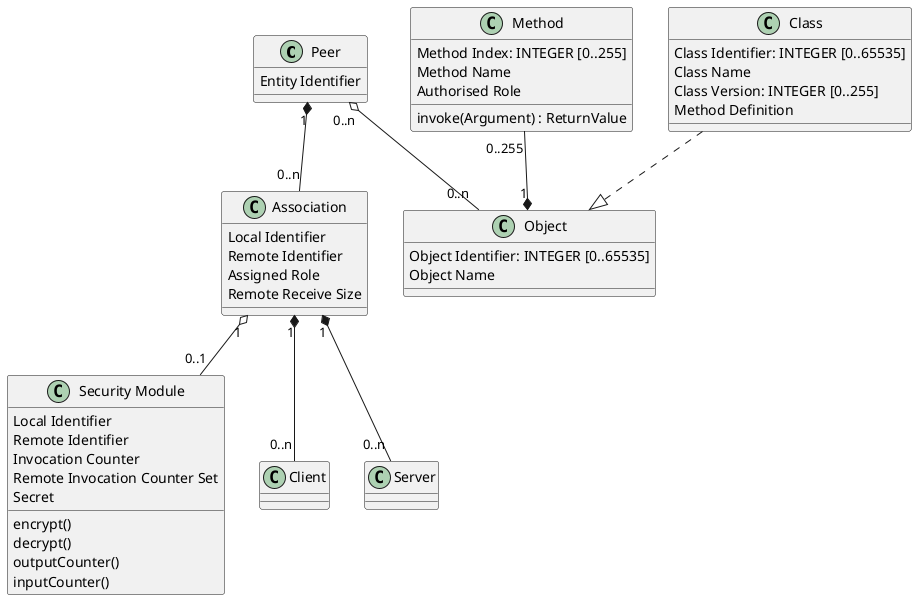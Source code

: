     @startuml

    Peer "1" *-- "0..n" Association
    Peer "0..n" o-- "0..n" Object

    Association "1" o-- "0..1" "Security Module"
    Association "1" *-- "0..n" Client
    Association "1" *-- "0..n" Server
    
    Method "0..255" --* "1" Object

    Class ..|> Object
    

    class Peer {

        Entity Identifier
    }

    class Association {

        Local Identifier
        Remote Identifier
        Assigned Role
        Remote Receive Size
    }

    class "Security Module" {

        Local Identifier
        Remote Identifier
        Invocation Counter
        Remote Invocation Counter Set
        Secret

        encrypt()
        decrypt()
        outputCounter()
        inputCounter()        
    }
    
    class Client {

    }
    class Server {

    }

    class Object {

        Object Identifier: INTEGER [0..65535]
        Object Name
    }

    class Method {

        Method Index: INTEGER [0..255]
        Method Name
        Authorised Role
        
        invoke(Argument) : ReturnValue
    }

    class Class {

        Class Identifier: INTEGER [0..65535]
        Class Name        
        Class Version: INTEGER [0..255]
        Method Definition
    }

    @enduml
